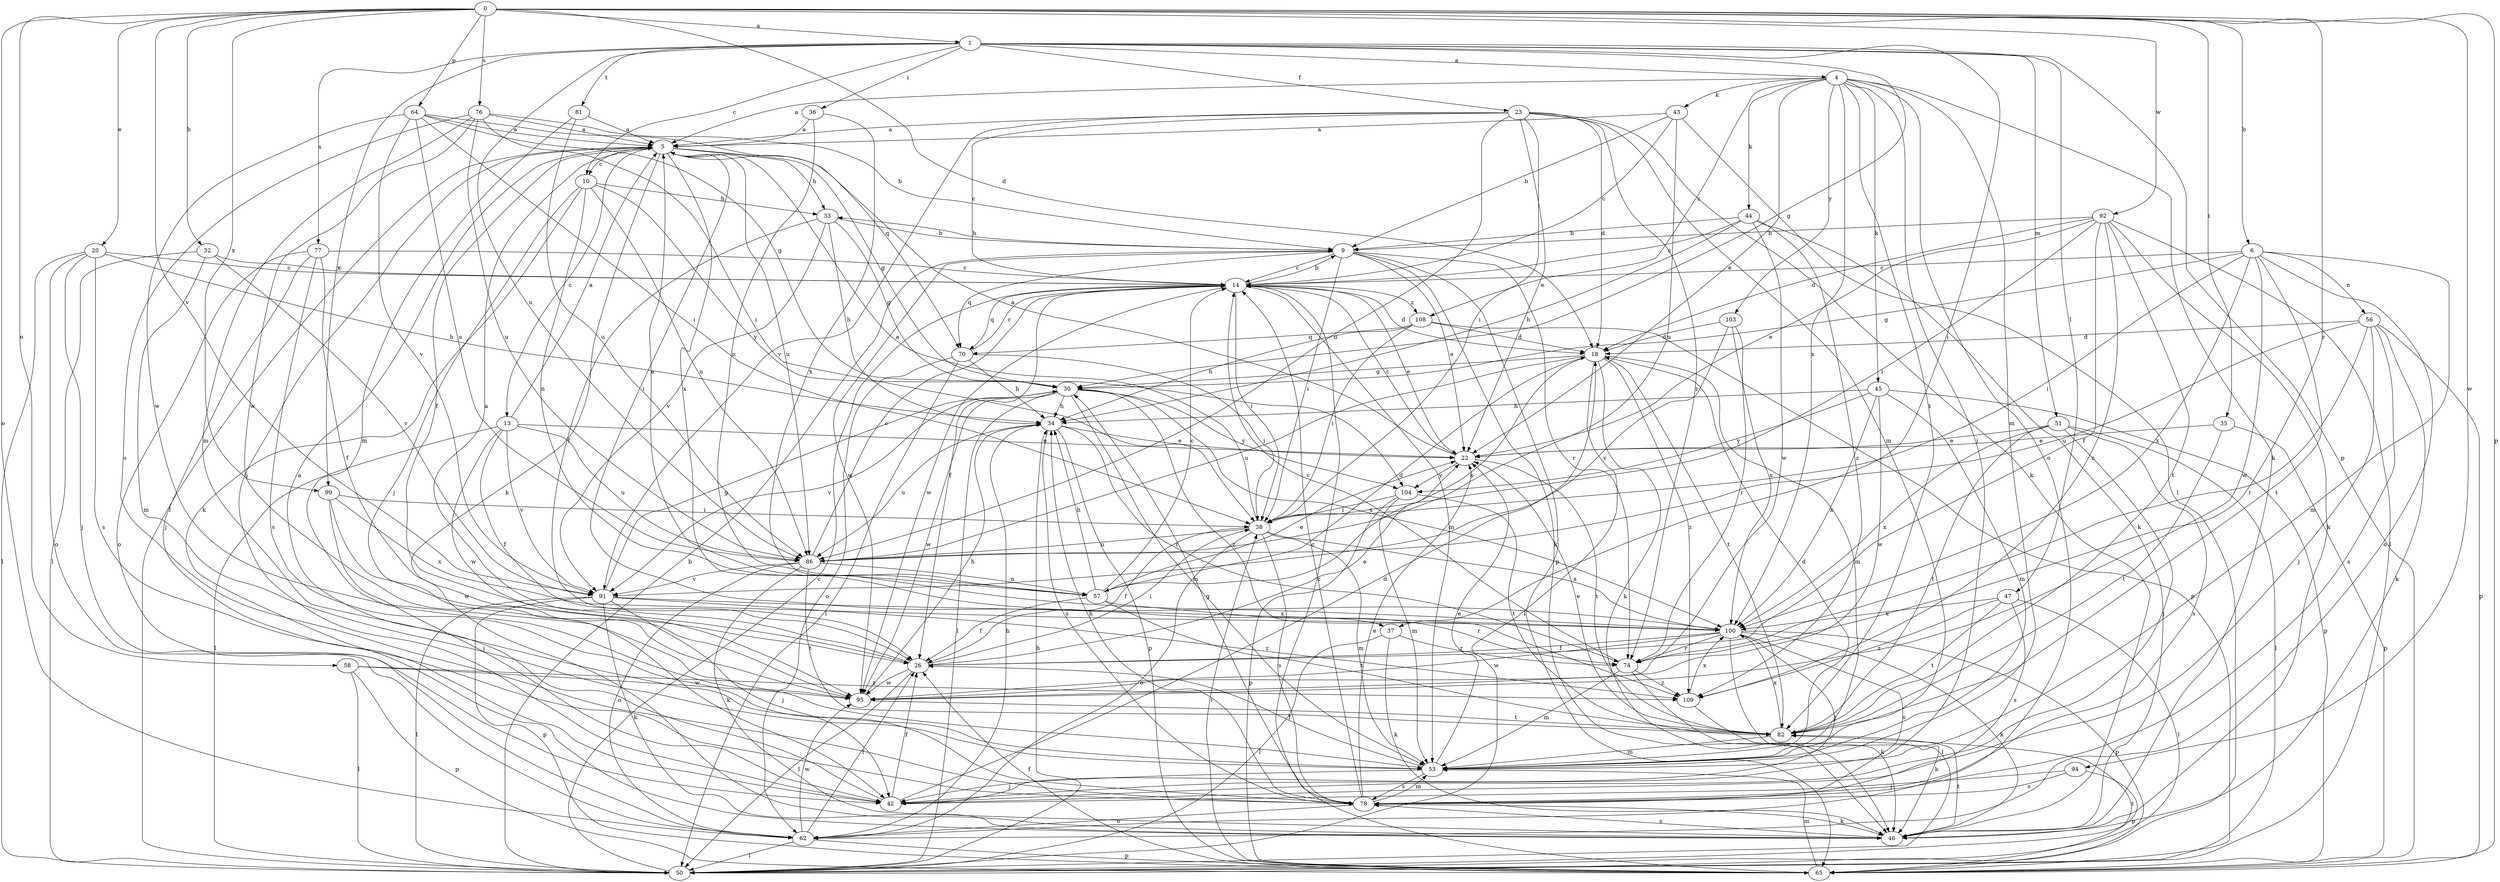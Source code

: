 strict digraph  {
0;
1;
4;
5;
6;
9;
10;
13;
14;
18;
20;
22;
23;
26;
30;
32;
33;
34;
35;
36;
37;
38;
42;
43;
44;
45;
46;
47;
50;
51;
53;
56;
57;
58;
62;
64;
65;
70;
74;
76;
77;
78;
81;
82;
86;
91;
92;
94;
95;
99;
100;
103;
104;
108;
109;
0 -> 1  [label=a];
0 -> 6  [label=b];
0 -> 18  [label=d];
0 -> 20  [label=e];
0 -> 32  [label=h];
0 -> 35  [label=i];
0 -> 58  [label=o];
0 -> 62  [label=o];
0 -> 64  [label=p];
0 -> 65  [label=p];
0 -> 74  [label=r];
0 -> 76  [label=s];
0 -> 91  [label=v];
0 -> 92  [label=w];
0 -> 94  [label=w];
0 -> 99  [label=x];
1 -> 4  [label=a];
1 -> 10  [label=c];
1 -> 23  [label=f];
1 -> 30  [label=g];
1 -> 36  [label=i];
1 -> 37  [label=i];
1 -> 47  [label=l];
1 -> 51  [label=m];
1 -> 65  [label=p];
1 -> 77  [label=s];
1 -> 81  [label=t];
1 -> 86  [label=u];
1 -> 99  [label=x];
4 -> 5  [label=a];
4 -> 22  [label=e];
4 -> 42  [label=j];
4 -> 43  [label=k];
4 -> 44  [label=k];
4 -> 45  [label=k];
4 -> 46  [label=k];
4 -> 53  [label=m];
4 -> 62  [label=o];
4 -> 82  [label=t];
4 -> 100  [label=x];
4 -> 103  [label=y];
4 -> 108  [label=z];
5 -> 10  [label=c];
5 -> 13  [label=c];
5 -> 26  [label=f];
5 -> 30  [label=g];
5 -> 33  [label=h];
5 -> 37  [label=i];
5 -> 42  [label=j];
5 -> 46  [label=k];
5 -> 50  [label=l];
5 -> 86  [label=u];
5 -> 100  [label=x];
6 -> 14  [label=c];
6 -> 30  [label=g];
6 -> 38  [label=i];
6 -> 53  [label=m];
6 -> 56  [label=n];
6 -> 62  [label=o];
6 -> 82  [label=t];
6 -> 95  [label=w];
6 -> 100  [label=x];
9 -> 14  [label=c];
9 -> 22  [label=e];
9 -> 33  [label=h];
9 -> 38  [label=i];
9 -> 46  [label=k];
9 -> 65  [label=p];
9 -> 70  [label=q];
9 -> 74  [label=r];
9 -> 95  [label=w];
10 -> 33  [label=h];
10 -> 42  [label=j];
10 -> 46  [label=k];
10 -> 57  [label=n];
10 -> 86  [label=u];
10 -> 104  [label=y];
13 -> 5  [label=a];
13 -> 22  [label=e];
13 -> 26  [label=f];
13 -> 50  [label=l];
13 -> 86  [label=u];
13 -> 91  [label=v];
13 -> 95  [label=w];
14 -> 9  [label=b];
14 -> 18  [label=d];
14 -> 22  [label=e];
14 -> 26  [label=f];
14 -> 38  [label=i];
14 -> 53  [label=m];
14 -> 70  [label=q];
14 -> 95  [label=w];
14 -> 108  [label=z];
18 -> 30  [label=g];
18 -> 46  [label=k];
18 -> 50  [label=l];
18 -> 53  [label=m];
18 -> 57  [label=n];
18 -> 82  [label=t];
18 -> 86  [label=u];
18 -> 109  [label=z];
20 -> 14  [label=c];
20 -> 34  [label=h];
20 -> 42  [label=j];
20 -> 50  [label=l];
20 -> 62  [label=o];
20 -> 78  [label=s];
22 -> 5  [label=a];
22 -> 14  [label=c];
22 -> 82  [label=t];
22 -> 104  [label=y];
23 -> 5  [label=a];
23 -> 14  [label=c];
23 -> 18  [label=d];
23 -> 22  [label=e];
23 -> 38  [label=i];
23 -> 46  [label=k];
23 -> 53  [label=m];
23 -> 74  [label=r];
23 -> 86  [label=u];
23 -> 91  [label=v];
26 -> 5  [label=a];
26 -> 22  [label=e];
26 -> 38  [label=i];
26 -> 50  [label=l];
26 -> 95  [label=w];
30 -> 34  [label=h];
30 -> 50  [label=l];
30 -> 53  [label=m];
30 -> 91  [label=v];
30 -> 95  [label=w];
30 -> 100  [label=x];
30 -> 104  [label=y];
30 -> 109  [label=z];
32 -> 14  [label=c];
32 -> 50  [label=l];
32 -> 53  [label=m];
32 -> 91  [label=v];
33 -> 9  [label=b];
33 -> 26  [label=f];
33 -> 30  [label=g];
33 -> 34  [label=h];
33 -> 91  [label=v];
34 -> 22  [label=e];
34 -> 65  [label=p];
34 -> 74  [label=r];
34 -> 78  [label=s];
34 -> 86  [label=u];
35 -> 22  [label=e];
35 -> 65  [label=p];
35 -> 82  [label=t];
36 -> 5  [label=a];
36 -> 57  [label=n];
36 -> 100  [label=x];
37 -> 46  [label=k];
37 -> 50  [label=l];
37 -> 74  [label=r];
38 -> 5  [label=a];
38 -> 26  [label=f];
38 -> 53  [label=m];
38 -> 62  [label=o];
38 -> 78  [label=s];
38 -> 86  [label=u];
38 -> 100  [label=x];
42 -> 5  [label=a];
42 -> 18  [label=d];
42 -> 26  [label=f];
43 -> 5  [label=a];
43 -> 9  [label=b];
43 -> 14  [label=c];
43 -> 50  [label=l];
43 -> 86  [label=u];
44 -> 9  [label=b];
44 -> 14  [label=c];
44 -> 34  [label=h];
44 -> 46  [label=k];
44 -> 95  [label=w];
44 -> 109  [label=z];
45 -> 34  [label=h];
45 -> 53  [label=m];
45 -> 65  [label=p];
45 -> 95  [label=w];
45 -> 100  [label=x];
45 -> 104  [label=y];
46 -> 78  [label=s];
46 -> 82  [label=t];
47 -> 50  [label=l];
47 -> 78  [label=s];
47 -> 82  [label=t];
47 -> 100  [label=x];
47 -> 109  [label=z];
50 -> 9  [label=b];
50 -> 14  [label=c];
50 -> 34  [label=h];
50 -> 82  [label=t];
51 -> 22  [label=e];
51 -> 42  [label=j];
51 -> 50  [label=l];
51 -> 78  [label=s];
51 -> 82  [label=t];
51 -> 100  [label=x];
53 -> 18  [label=d];
53 -> 22  [label=e];
53 -> 26  [label=f];
53 -> 42  [label=j];
53 -> 78  [label=s];
56 -> 18  [label=d];
56 -> 42  [label=j];
56 -> 46  [label=k];
56 -> 65  [label=p];
56 -> 74  [label=r];
56 -> 78  [label=s];
56 -> 86  [label=u];
57 -> 5  [label=a];
57 -> 14  [label=c];
57 -> 18  [label=d];
57 -> 22  [label=e];
57 -> 26  [label=f];
57 -> 34  [label=h];
57 -> 74  [label=r];
57 -> 82  [label=t];
58 -> 50  [label=l];
58 -> 65  [label=p];
58 -> 95  [label=w];
58 -> 109  [label=z];
62 -> 26  [label=f];
62 -> 34  [label=h];
62 -> 50  [label=l];
62 -> 65  [label=p];
62 -> 95  [label=w];
64 -> 5  [label=a];
64 -> 30  [label=g];
64 -> 38  [label=i];
64 -> 70  [label=q];
64 -> 86  [label=u];
64 -> 91  [label=v];
64 -> 95  [label=w];
65 -> 14  [label=c];
65 -> 26  [label=f];
65 -> 38  [label=i];
65 -> 53  [label=m];
70 -> 14  [label=c];
70 -> 34  [label=h];
70 -> 38  [label=i];
70 -> 50  [label=l];
70 -> 62  [label=o];
74 -> 14  [label=c];
74 -> 46  [label=k];
74 -> 53  [label=m];
74 -> 109  [label=z];
76 -> 5  [label=a];
76 -> 9  [label=b];
76 -> 38  [label=i];
76 -> 53  [label=m];
76 -> 78  [label=s];
76 -> 86  [label=u];
76 -> 95  [label=w];
77 -> 14  [label=c];
77 -> 26  [label=f];
77 -> 42  [label=j];
77 -> 62  [label=o];
77 -> 78  [label=s];
78 -> 14  [label=c];
78 -> 22  [label=e];
78 -> 30  [label=g];
78 -> 34  [label=h];
78 -> 46  [label=k];
78 -> 53  [label=m];
78 -> 62  [label=o];
81 -> 5  [label=a];
81 -> 53  [label=m];
81 -> 86  [label=u];
82 -> 22  [label=e];
82 -> 53  [label=m];
82 -> 100  [label=x];
86 -> 14  [label=c];
86 -> 46  [label=k];
86 -> 57  [label=n];
86 -> 62  [label=o];
86 -> 82  [label=t];
86 -> 91  [label=v];
91 -> 30  [label=g];
91 -> 42  [label=j];
91 -> 46  [label=k];
91 -> 50  [label=l];
91 -> 65  [label=p];
91 -> 100  [label=x];
91 -> 109  [label=z];
92 -> 9  [label=b];
92 -> 18  [label=d];
92 -> 22  [label=e];
92 -> 26  [label=f];
92 -> 38  [label=i];
92 -> 46  [label=k];
92 -> 50  [label=l];
92 -> 82  [label=t];
92 -> 109  [label=z];
94 -> 42  [label=j];
94 -> 65  [label=p];
94 -> 78  [label=s];
95 -> 34  [label=h];
95 -> 82  [label=t];
99 -> 38  [label=i];
99 -> 42  [label=j];
99 -> 95  [label=w];
99 -> 100  [label=x];
100 -> 26  [label=f];
100 -> 42  [label=j];
100 -> 46  [label=k];
100 -> 50  [label=l];
100 -> 65  [label=p];
100 -> 74  [label=r];
100 -> 78  [label=s];
100 -> 95  [label=w];
103 -> 18  [label=d];
103 -> 74  [label=r];
103 -> 91  [label=v];
103 -> 100  [label=x];
104 -> 38  [label=i];
104 -> 53  [label=m];
104 -> 65  [label=p];
104 -> 82  [label=t];
108 -> 18  [label=d];
108 -> 34  [label=h];
108 -> 38  [label=i];
108 -> 65  [label=p];
108 -> 70  [label=q];
109 -> 46  [label=k];
109 -> 100  [label=x];
}
